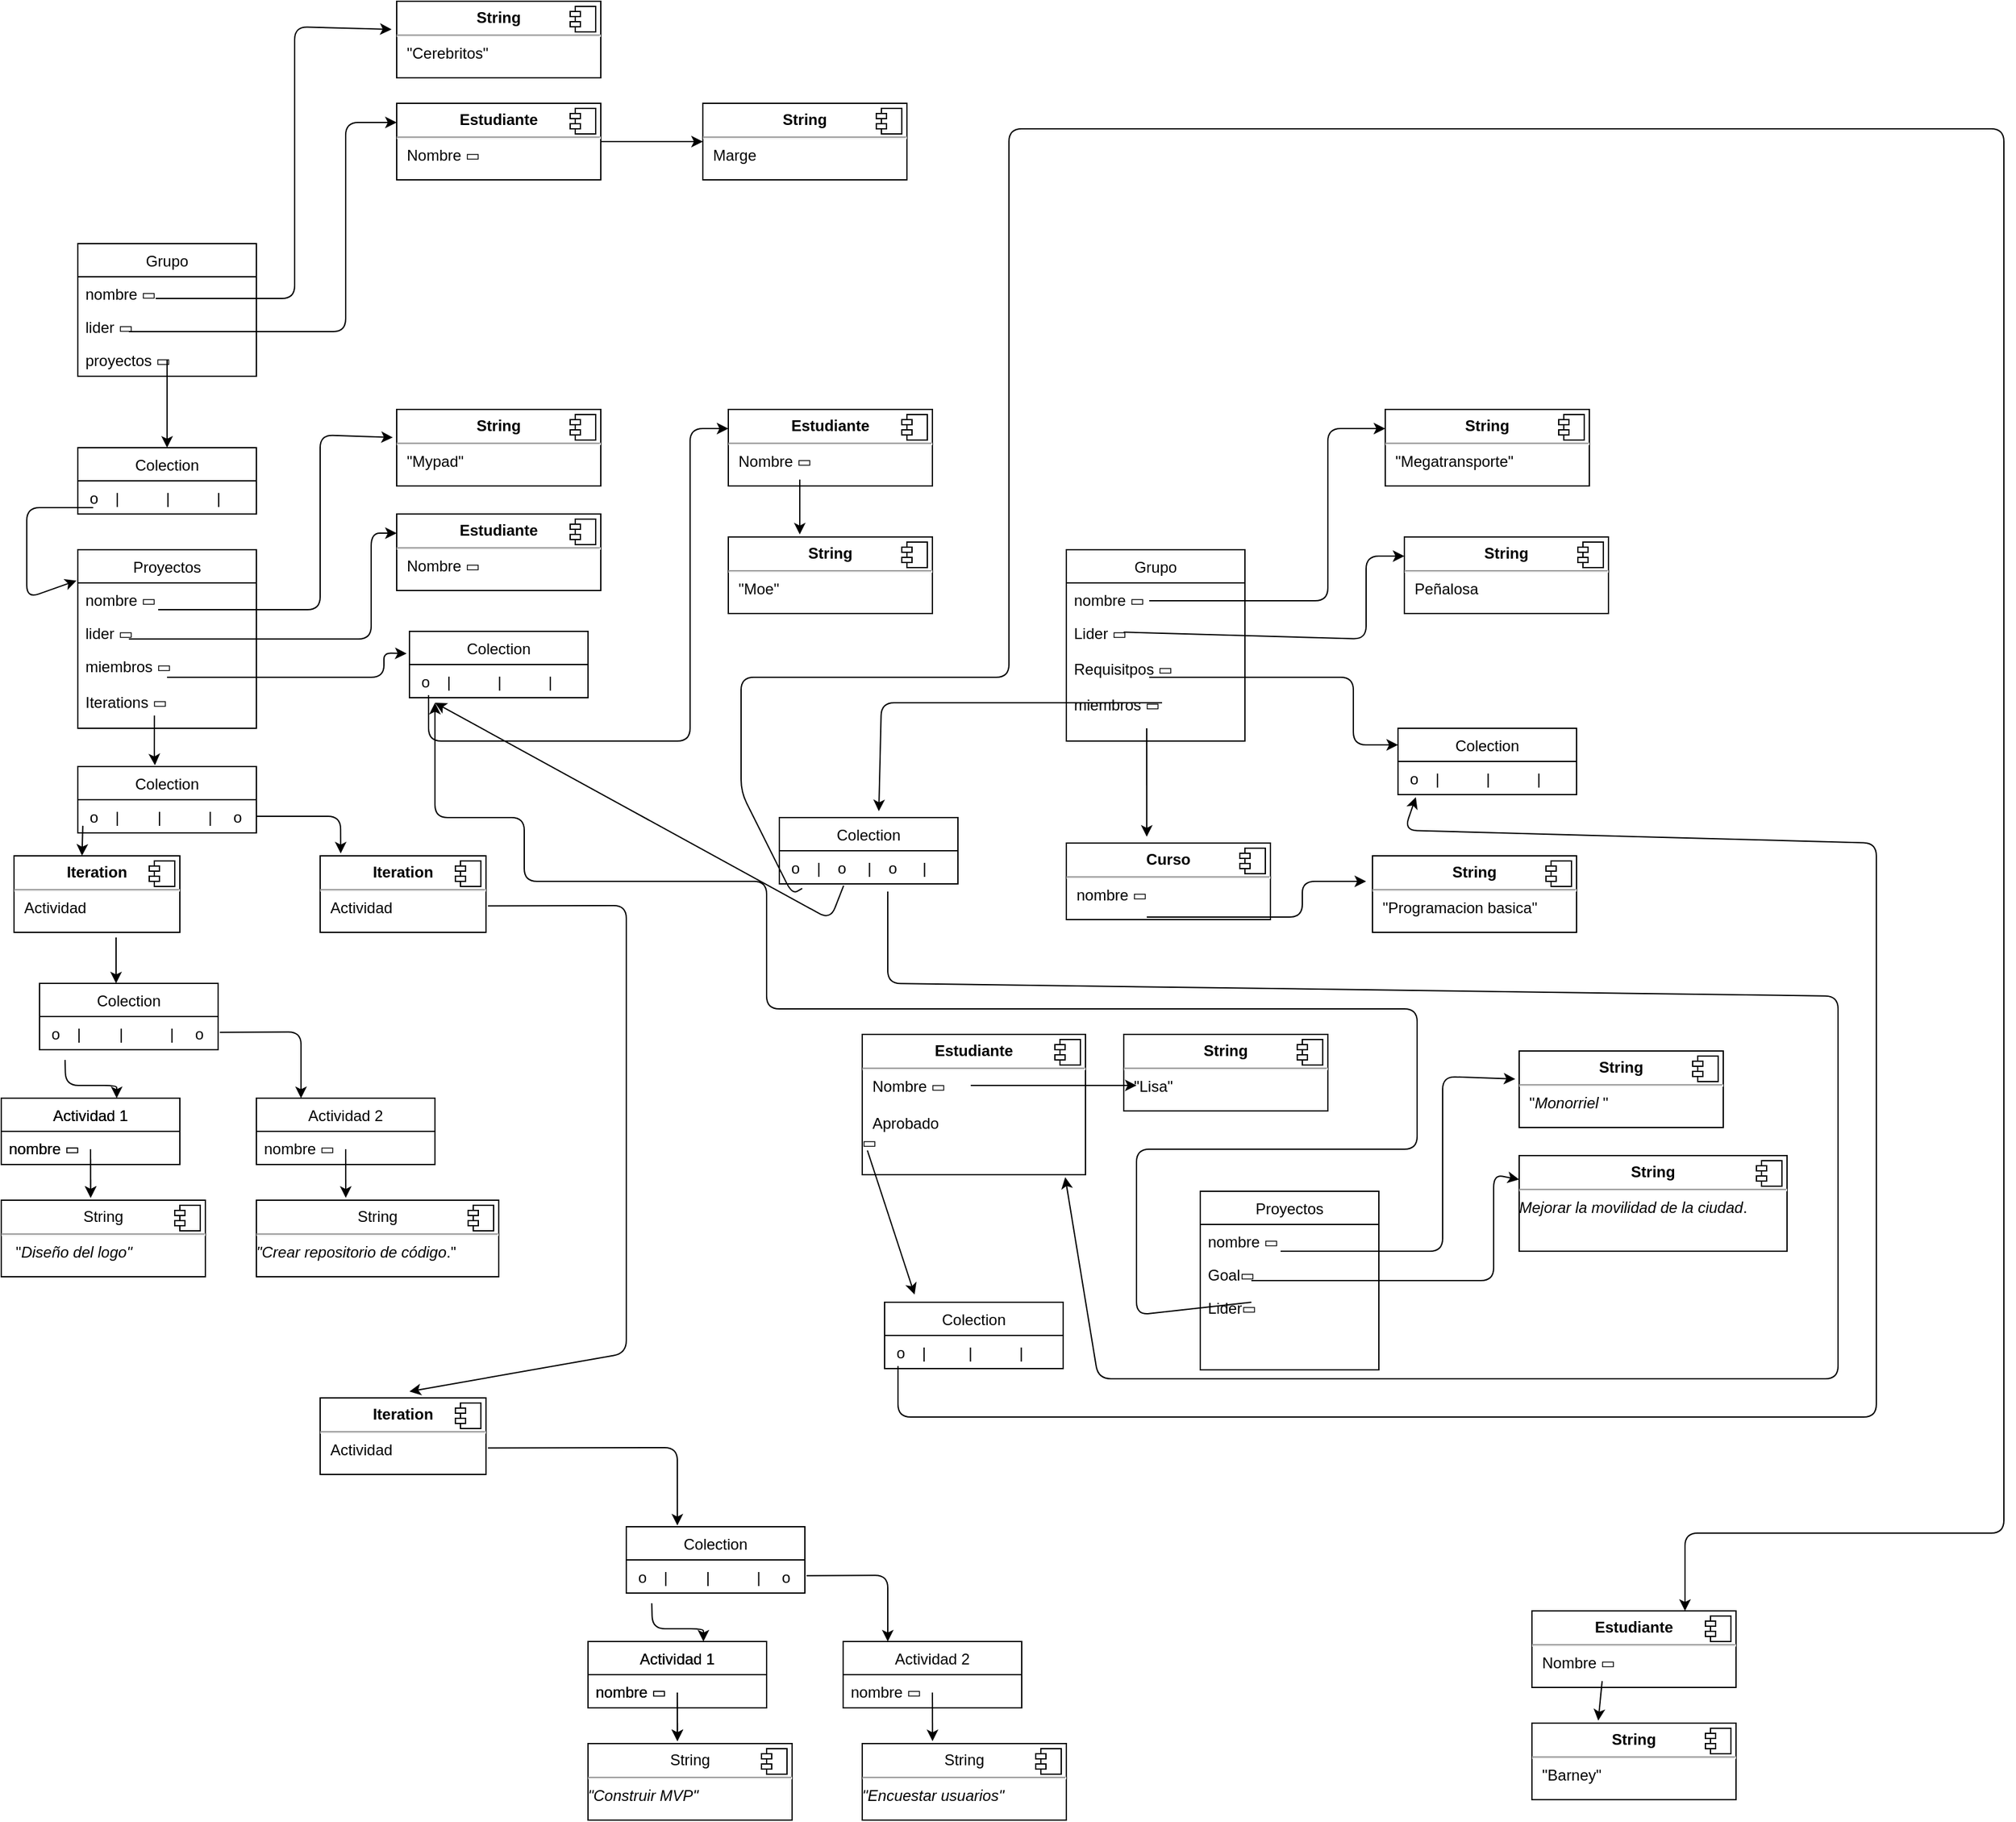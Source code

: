 <mxfile version="14.5.1" type="device"><diagram id="nISE_o7UdmvVqJbp84Lz" name="Page-1"><mxGraphModel dx="2844" dy="3064" grid="1" gridSize="10" guides="1" tooltips="1" connect="1" arrows="1" fold="1" page="1" pageScale="1" pageWidth="850" pageHeight="1100" math="0" shadow="0"><root><mxCell id="0"/><mxCell id="1" parent="0"/><mxCell id="dHQ4m7mciDpd3IoTC4H7-2" value="Grupo" style="swimlane;fontStyle=0;childLayout=stackLayout;horizontal=1;startSize=26;fillColor=none;horizontalStack=0;resizeParent=1;resizeParentMax=0;resizeLast=0;collapsible=1;marginBottom=0;" vertex="1" parent="1"><mxGeometry x="90" y="110" width="140" height="104" as="geometry"/></mxCell><mxCell id="dHQ4m7mciDpd3IoTC4H7-3" value="nombre ▭" style="text;strokeColor=none;fillColor=none;align=left;verticalAlign=top;spacingLeft=4;spacingRight=4;overflow=hidden;rotatable=0;points=[[0,0.5],[1,0.5]];portConstraint=eastwest;" vertex="1" parent="dHQ4m7mciDpd3IoTC4H7-2"><mxGeometry y="26" width="140" height="26" as="geometry"/></mxCell><mxCell id="dHQ4m7mciDpd3IoTC4H7-4" value="lider ▭" style="text;strokeColor=none;fillColor=none;align=left;verticalAlign=top;spacingLeft=4;spacingRight=4;overflow=hidden;rotatable=0;points=[[0,0.5],[1,0.5]];portConstraint=eastwest;" vertex="1" parent="dHQ4m7mciDpd3IoTC4H7-2"><mxGeometry y="52" width="140" height="26" as="geometry"/></mxCell><mxCell id="dHQ4m7mciDpd3IoTC4H7-5" value="proyectos ▭" style="text;strokeColor=none;fillColor=none;align=left;verticalAlign=top;spacingLeft=4;spacingRight=4;overflow=hidden;rotatable=0;points=[[0,0.5],[1,0.5]];portConstraint=eastwest;" vertex="1" parent="dHQ4m7mciDpd3IoTC4H7-2"><mxGeometry y="78" width="140" height="26" as="geometry"/></mxCell><mxCell id="dHQ4m7mciDpd3IoTC4H7-9" value="&lt;p style=&quot;margin: 0px ; margin-top: 6px ; text-align: center&quot;&gt;&lt;b&gt;String&lt;/b&gt;&lt;/p&gt;&lt;hr&gt;&lt;p style=&quot;margin: 0px ; margin-left: 8px&quot;&gt;&quot;Cerebritos&quot;&lt;/p&gt;" style="align=left;overflow=fill;html=1;dropTarget=0;" vertex="1" parent="1"><mxGeometry x="340" y="-80" width="160" height="60" as="geometry"/></mxCell><mxCell id="dHQ4m7mciDpd3IoTC4H7-10" value="" style="shape=component;jettyWidth=8;jettyHeight=4;" vertex="1" parent="dHQ4m7mciDpd3IoTC4H7-9"><mxGeometry x="1" width="20" height="20" relative="1" as="geometry"><mxPoint x="-24" y="4" as="offset"/></mxGeometry></mxCell><mxCell id="dHQ4m7mciDpd3IoTC4H7-12" value="" style="endArrow=classic;html=1;exitX=0.436;exitY=-0.346;exitDx=0;exitDy=0;exitPerimeter=0;entryX=-0.025;entryY=0.367;entryDx=0;entryDy=0;entryPerimeter=0;" edge="1" parent="1" source="dHQ4m7mciDpd3IoTC4H7-4" target="dHQ4m7mciDpd3IoTC4H7-9"><mxGeometry width="50" height="50" relative="1" as="geometry"><mxPoint x="260" y="140" as="sourcePoint"/><mxPoint x="260" y="-140" as="targetPoint"/><Array as="points"><mxPoint x="260" y="153"/><mxPoint x="260" y="-60"/></Array></mxGeometry></mxCell><mxCell id="dHQ4m7mciDpd3IoTC4H7-13" value="&lt;p style=&quot;margin: 0px ; margin-top: 6px ; text-align: center&quot;&gt;&lt;b&gt;Estudiante&lt;/b&gt;&lt;/p&gt;&lt;hr&gt;&lt;p style=&quot;margin: 0px ; margin-left: 8px&quot;&gt;Nombre&amp;nbsp;▭&lt;/p&gt;" style="align=left;overflow=fill;html=1;dropTarget=0;" vertex="1" parent="1"><mxGeometry x="340" width="160" height="60" as="geometry"/></mxCell><mxCell id="dHQ4m7mciDpd3IoTC4H7-14" value="" style="shape=component;jettyWidth=8;jettyHeight=4;" vertex="1" parent="dHQ4m7mciDpd3IoTC4H7-13"><mxGeometry x="1" width="20" height="20" relative="1" as="geometry"><mxPoint x="-24" y="4" as="offset"/></mxGeometry></mxCell><mxCell id="dHQ4m7mciDpd3IoTC4H7-15" value="&lt;p style=&quot;margin: 0px ; margin-top: 6px ; text-align: center&quot;&gt;&lt;b&gt;String&lt;/b&gt;&lt;/p&gt;&lt;hr&gt;&lt;p style=&quot;margin: 0px ; margin-left: 8px&quot;&gt;Marge&lt;/p&gt;" style="align=left;overflow=fill;html=1;dropTarget=0;" vertex="1" parent="1"><mxGeometry x="580" width="160" height="60" as="geometry"/></mxCell><mxCell id="dHQ4m7mciDpd3IoTC4H7-16" value="" style="shape=component;jettyWidth=8;jettyHeight=4;" vertex="1" parent="dHQ4m7mciDpd3IoTC4H7-15"><mxGeometry x="1" width="20" height="20" relative="1" as="geometry"><mxPoint x="-24" y="4" as="offset"/></mxGeometry></mxCell><mxCell id="dHQ4m7mciDpd3IoTC4H7-17" value="" style="endArrow=classic;html=1;entryX=0;entryY=0.5;entryDx=0;entryDy=0;exitX=1;exitY=0.5;exitDx=0;exitDy=0;" edge="1" parent="1" source="dHQ4m7mciDpd3IoTC4H7-13" target="dHQ4m7mciDpd3IoTC4H7-15"><mxGeometry width="50" height="50" relative="1" as="geometry"><mxPoint x="410" y="80" as="sourcePoint"/><mxPoint x="460" y="30" as="targetPoint"/></mxGeometry></mxCell><mxCell id="dHQ4m7mciDpd3IoTC4H7-18" value="Colection" style="swimlane;fontStyle=0;childLayout=stackLayout;horizontal=1;startSize=26;fillColor=none;horizontalStack=0;resizeParent=1;resizeParentMax=0;resizeLast=0;collapsible=1;marginBottom=0;" vertex="1" parent="1"><mxGeometry x="90" y="270" width="140" height="52" as="geometry"/></mxCell><mxCell id="dHQ4m7mciDpd3IoTC4H7-19" value=" o    |           |           |" style="text;strokeColor=none;fillColor=none;align=left;verticalAlign=top;spacingLeft=4;spacingRight=4;overflow=hidden;rotatable=0;points=[[0,0.5],[1,0.5]];portConstraint=eastwest;" vertex="1" parent="dHQ4m7mciDpd3IoTC4H7-18"><mxGeometry y="26" width="140" height="26" as="geometry"/></mxCell><mxCell id="dHQ4m7mciDpd3IoTC4H7-22" value="Proyectos" style="swimlane;fontStyle=0;childLayout=stackLayout;horizontal=1;startSize=26;fillColor=none;horizontalStack=0;resizeParent=1;resizeParentMax=0;resizeLast=0;collapsible=1;marginBottom=0;" vertex="1" parent="1"><mxGeometry x="90" y="350" width="140" height="140" as="geometry"/></mxCell><mxCell id="dHQ4m7mciDpd3IoTC4H7-23" value="nombre ▭" style="text;strokeColor=none;fillColor=none;align=left;verticalAlign=top;spacingLeft=4;spacingRight=4;overflow=hidden;rotatable=0;points=[[0,0.5],[1,0.5]];portConstraint=eastwest;" vertex="1" parent="dHQ4m7mciDpd3IoTC4H7-22"><mxGeometry y="26" width="140" height="26" as="geometry"/></mxCell><mxCell id="dHQ4m7mciDpd3IoTC4H7-24" value="lider ▭" style="text;strokeColor=none;fillColor=none;align=left;verticalAlign=top;spacingLeft=4;spacingRight=4;overflow=hidden;rotatable=0;points=[[0,0.5],[1,0.5]];portConstraint=eastwest;" vertex="1" parent="dHQ4m7mciDpd3IoTC4H7-22"><mxGeometry y="52" width="140" height="26" as="geometry"/></mxCell><mxCell id="dHQ4m7mciDpd3IoTC4H7-25" value="miembros ▭&#10;&#10;Iterations ▭" style="text;strokeColor=none;fillColor=none;align=left;verticalAlign=top;spacingLeft=4;spacingRight=4;overflow=hidden;rotatable=0;points=[[0,0.5],[1,0.5]];portConstraint=eastwest;" vertex="1" parent="dHQ4m7mciDpd3IoTC4H7-22"><mxGeometry y="78" width="140" height="62" as="geometry"/></mxCell><mxCell id="dHQ4m7mciDpd3IoTC4H7-26" value="" style="endArrow=classic;html=1;exitX=0.086;exitY=0.808;exitDx=0;exitDy=0;exitPerimeter=0;entryX=-0.007;entryY=0.173;entryDx=0;entryDy=0;entryPerimeter=0;" edge="1" parent="1" source="dHQ4m7mciDpd3IoTC4H7-19" target="dHQ4m7mciDpd3IoTC4H7-22"><mxGeometry width="50" height="50" relative="1" as="geometry"><mxPoint x="100" y="360" as="sourcePoint"/><mxPoint x="50" y="380" as="targetPoint"/><Array as="points"><mxPoint x="50" y="317"/><mxPoint x="50" y="388"/></Array></mxGeometry></mxCell><mxCell id="dHQ4m7mciDpd3IoTC4H7-27" value="" style="endArrow=classic;html=1;exitX=0.286;exitY=-0.346;exitDx=0;exitDy=0;exitPerimeter=0;entryX=0;entryY=0.25;entryDx=0;entryDy=0;" edge="1" parent="1" source="dHQ4m7mciDpd3IoTC4H7-5" target="dHQ4m7mciDpd3IoTC4H7-13"><mxGeometry width="50" height="50" relative="1" as="geometry"><mxPoint x="140" y="220" as="sourcePoint"/><mxPoint x="190" y="170" as="targetPoint"/><Array as="points"><mxPoint x="300" y="179"/><mxPoint x="300" y="15"/></Array></mxGeometry></mxCell><mxCell id="dHQ4m7mciDpd3IoTC4H7-28" value="" style="endArrow=classic;html=1;exitX=0.5;exitY=0.5;exitDx=0;exitDy=0;exitPerimeter=0;entryX=0.5;entryY=0;entryDx=0;entryDy=0;" edge="1" parent="1" source="dHQ4m7mciDpd3IoTC4H7-5" target="dHQ4m7mciDpd3IoTC4H7-18"><mxGeometry width="50" height="50" relative="1" as="geometry"><mxPoint x="190" y="250" as="sourcePoint"/><mxPoint x="100" y="250" as="targetPoint"/><Array as="points"><mxPoint x="160" y="250"/></Array></mxGeometry></mxCell><mxCell id="dHQ4m7mciDpd3IoTC4H7-31" value="&lt;p style=&quot;margin: 0px ; margin-top: 6px ; text-align: center&quot;&gt;&lt;b&gt;String&lt;/b&gt;&lt;/p&gt;&lt;hr&gt;&lt;p style=&quot;margin: 0px ; margin-left: 8px&quot;&gt;&quot;Mypad&quot;&lt;/p&gt;" style="align=left;overflow=fill;html=1;dropTarget=0;" vertex="1" parent="1"><mxGeometry x="340" y="240" width="160" height="60" as="geometry"/></mxCell><mxCell id="dHQ4m7mciDpd3IoTC4H7-32" value="" style="shape=component;jettyWidth=8;jettyHeight=4;" vertex="1" parent="dHQ4m7mciDpd3IoTC4H7-31"><mxGeometry x="1" width="20" height="20" relative="1" as="geometry"><mxPoint x="-24" y="4" as="offset"/></mxGeometry></mxCell><mxCell id="dHQ4m7mciDpd3IoTC4H7-33" value="" style="endArrow=classic;html=1;exitX=0.45;exitY=-0.192;exitDx=0;exitDy=0;exitPerimeter=0;entryX=-0.019;entryY=0.367;entryDx=0;entryDy=0;entryPerimeter=0;" edge="1" parent="1" source="dHQ4m7mciDpd3IoTC4H7-24" target="dHQ4m7mciDpd3IoTC4H7-31"><mxGeometry width="50" height="50" relative="1" as="geometry"><mxPoint x="230" y="450" as="sourcePoint"/><mxPoint x="280" y="180" as="targetPoint"/><Array as="points"><mxPoint x="280" y="397"/><mxPoint x="280" y="260"/></Array></mxGeometry></mxCell><mxCell id="dHQ4m7mciDpd3IoTC4H7-34" value="&lt;p style=&quot;margin: 0px ; margin-top: 6px ; text-align: center&quot;&gt;&lt;b&gt;Estudiante&lt;/b&gt;&lt;/p&gt;&lt;hr&gt;&lt;p style=&quot;margin: 0px ; margin-left: 8px&quot;&gt;Nombre&amp;nbsp;▭&lt;/p&gt;" style="align=left;overflow=fill;html=1;dropTarget=0;" vertex="1" parent="1"><mxGeometry x="340" y="322" width="160" height="60" as="geometry"/></mxCell><mxCell id="dHQ4m7mciDpd3IoTC4H7-35" value="" style="shape=component;jettyWidth=8;jettyHeight=4;" vertex="1" parent="dHQ4m7mciDpd3IoTC4H7-34"><mxGeometry x="1" width="20" height="20" relative="1" as="geometry"><mxPoint x="-24" y="4" as="offset"/></mxGeometry></mxCell><mxCell id="dHQ4m7mciDpd3IoTC4H7-36" value="" style="endArrow=classic;html=1;exitX=0.286;exitY=0.692;exitDx=0;exitDy=0;exitPerimeter=0;entryX=0;entryY=0.25;entryDx=0;entryDy=0;" edge="1" parent="1" source="dHQ4m7mciDpd3IoTC4H7-24" target="dHQ4m7mciDpd3IoTC4H7-34"><mxGeometry width="50" height="50" relative="1" as="geometry"><mxPoint x="250" y="480" as="sourcePoint"/><mxPoint x="300" y="430" as="targetPoint"/><Array as="points"><mxPoint x="320" y="420"/><mxPoint x="320" y="337"/></Array></mxGeometry></mxCell><mxCell id="dHQ4m7mciDpd3IoTC4H7-37" value="Colection" style="swimlane;fontStyle=0;childLayout=stackLayout;horizontal=1;startSize=26;fillColor=none;horizontalStack=0;resizeParent=1;resizeParentMax=0;resizeLast=0;collapsible=1;marginBottom=0;" vertex="1" parent="1"><mxGeometry x="350" y="414" width="140" height="52" as="geometry"/></mxCell><mxCell id="dHQ4m7mciDpd3IoTC4H7-38" value=" o    |           |           |" style="text;strokeColor=none;fillColor=none;align=left;verticalAlign=top;spacingLeft=4;spacingRight=4;overflow=hidden;rotatable=0;points=[[0,0.5],[1,0.5]];portConstraint=eastwest;" vertex="1" parent="dHQ4m7mciDpd3IoTC4H7-37"><mxGeometry y="26" width="140" height="26" as="geometry"/></mxCell><mxCell id="dHQ4m7mciDpd3IoTC4H7-39" value="" style="endArrow=classic;html=1;exitX=0.5;exitY=0.355;exitDx=0;exitDy=0;exitPerimeter=0;entryX=-0.016;entryY=0.335;entryDx=0;entryDy=0;entryPerimeter=0;" edge="1" parent="1" source="dHQ4m7mciDpd3IoTC4H7-25" target="dHQ4m7mciDpd3IoTC4H7-37"><mxGeometry width="50" height="50" relative="1" as="geometry"><mxPoint x="270" y="520" as="sourcePoint"/><mxPoint x="320" y="470" as="targetPoint"/><Array as="points"><mxPoint x="330" y="450"/><mxPoint x="330" y="431"/></Array></mxGeometry></mxCell><mxCell id="dHQ4m7mciDpd3IoTC4H7-40" value="Colection" style="swimlane;fontStyle=0;childLayout=stackLayout;horizontal=1;startSize=26;fillColor=none;horizontalStack=0;resizeParent=1;resizeParentMax=0;resizeLast=0;collapsible=1;marginBottom=0;" vertex="1" parent="1"><mxGeometry x="90" y="520" width="140" height="52" as="geometry"/></mxCell><mxCell id="dHQ4m7mciDpd3IoTC4H7-41" value=" o    |         |           |     o" style="text;strokeColor=none;fillColor=none;align=left;verticalAlign=top;spacingLeft=4;spacingRight=4;overflow=hidden;rotatable=0;points=[[0,0.5],[1,0.5]];portConstraint=eastwest;" vertex="1" parent="dHQ4m7mciDpd3IoTC4H7-40"><mxGeometry y="26" width="140" height="26" as="geometry"/></mxCell><mxCell id="dHQ4m7mciDpd3IoTC4H7-42" value="" style="endArrow=classic;html=1;exitX=0.429;exitY=0.839;exitDx=0;exitDy=0;exitPerimeter=0;entryX=0.432;entryY=-0.019;entryDx=0;entryDy=0;entryPerimeter=0;" edge="1" parent="1" source="dHQ4m7mciDpd3IoTC4H7-25" target="dHQ4m7mciDpd3IoTC4H7-40"><mxGeometry width="50" height="50" relative="1" as="geometry"><mxPoint x="160" y="540" as="sourcePoint"/><mxPoint x="180" y="510" as="targetPoint"/><Array as="points"><mxPoint x="150" y="510"/></Array></mxGeometry></mxCell><mxCell id="dHQ4m7mciDpd3IoTC4H7-43" value="" style="endArrow=classic;html=1;" edge="1" parent="1"><mxGeometry width="50" height="50" relative="1" as="geometry"><mxPoint x="80" y="750" as="sourcePoint"/><mxPoint x="120.48" y="780" as="targetPoint"/><Array as="points"><mxPoint x="80.48" y="750"/><mxPoint x="80.48" y="770"/><mxPoint x="120.48" y="770"/></Array></mxGeometry></mxCell><mxCell id="dHQ4m7mciDpd3IoTC4H7-45" value="Actividad 1" style="swimlane;fontStyle=0;childLayout=stackLayout;horizontal=1;startSize=26;fillColor=none;horizontalStack=0;resizeParent=1;resizeParentMax=0;resizeLast=0;collapsible=1;marginBottom=0;" vertex="1" parent="1"><mxGeometry x="30" y="780" width="140" height="52" as="geometry"/></mxCell><mxCell id="dHQ4m7mciDpd3IoTC4H7-46" value="nombre ▭" style="text;strokeColor=none;fillColor=none;align=left;verticalAlign=top;spacingLeft=4;spacingRight=4;overflow=hidden;rotatable=0;points=[[0,0.5],[1,0.5]];portConstraint=eastwest;" vertex="1" parent="dHQ4m7mciDpd3IoTC4H7-45"><mxGeometry y="26" width="140" height="26" as="geometry"/></mxCell><mxCell id="dHQ4m7mciDpd3IoTC4H7-51" value="&lt;p style=&quot;margin: 0px ; margin-top: 6px ; text-align: center&quot;&gt;String&lt;/p&gt;&lt;hr&gt;&lt;p style=&quot;margin: 0px ; margin-left: 8px&quot;&gt;&amp;nbsp;&quot;&lt;span style=&quot;font-style: italic&quot;&gt;Diseño del logo&quot;&lt;/span&gt;&lt;br&gt;&lt;/p&gt;" style="align=left;overflow=fill;html=1;dropTarget=0;" vertex="1" parent="1"><mxGeometry x="30" y="860" width="160" height="60" as="geometry"/></mxCell><mxCell id="dHQ4m7mciDpd3IoTC4H7-52" value="" style="shape=component;jettyWidth=8;jettyHeight=4;" vertex="1" parent="dHQ4m7mciDpd3IoTC4H7-51"><mxGeometry x="1" width="20" height="20" relative="1" as="geometry"><mxPoint x="-24" y="4" as="offset"/></mxGeometry></mxCell><mxCell id="dHQ4m7mciDpd3IoTC4H7-53" value="" style="endArrow=classic;html=1;exitX=0.5;exitY=0.538;exitDx=0;exitDy=0;exitPerimeter=0;entryX=0.438;entryY=-0.031;entryDx=0;entryDy=0;entryPerimeter=0;" edge="1" parent="1" source="dHQ4m7mciDpd3IoTC4H7-46" target="dHQ4m7mciDpd3IoTC4H7-51"><mxGeometry width="50" height="50" relative="1" as="geometry"><mxPoint x="130" y="890" as="sourcePoint"/><mxPoint x="150" y="859" as="targetPoint"/></mxGeometry></mxCell><mxCell id="dHQ4m7mciDpd3IoTC4H7-54" value="" style="endArrow=classic;html=1;exitX=0.5;exitY=0.538;exitDx=0;exitDy=0;exitPerimeter=0;entryX=0.438;entryY=-0.031;entryDx=0;entryDy=0;entryPerimeter=0;" edge="1" source="dHQ4m7mciDpd3IoTC4H7-58" parent="1"><mxGeometry width="50" height="50" relative="1" as="geometry"><mxPoint x="130" y="890" as="sourcePoint"/><mxPoint x="100.08" y="858.14" as="targetPoint"/></mxGeometry></mxCell><mxCell id="dHQ4m7mciDpd3IoTC4H7-57" value="Actividad 1" style="swimlane;fontStyle=0;childLayout=stackLayout;horizontal=1;startSize=26;fillColor=none;horizontalStack=0;resizeParent=1;resizeParentMax=0;resizeLast=0;collapsible=1;marginBottom=0;" vertex="1" parent="1"><mxGeometry x="30" y="780" width="140" height="52" as="geometry"/></mxCell><mxCell id="dHQ4m7mciDpd3IoTC4H7-58" value="nombre ▭" style="text;strokeColor=none;fillColor=none;align=left;verticalAlign=top;spacingLeft=4;spacingRight=4;overflow=hidden;rotatable=0;points=[[0,0.5],[1,0.5]];portConstraint=eastwest;" vertex="1" parent="dHQ4m7mciDpd3IoTC4H7-57"><mxGeometry y="26" width="140" height="26" as="geometry"/></mxCell><mxCell id="dHQ4m7mciDpd3IoTC4H7-59" value="" style="endArrow=classic;html=1;exitX=0.5;exitY=0.538;exitDx=0;exitDy=0;exitPerimeter=0;entryX=0.438;entryY=-0.031;entryDx=0;entryDy=0;entryPerimeter=0;" edge="1" source="dHQ4m7mciDpd3IoTC4H7-63" parent="1"><mxGeometry width="50" height="50" relative="1" as="geometry"><mxPoint x="330" y="890" as="sourcePoint"/><mxPoint x="300.08" y="858.14" as="targetPoint"/></mxGeometry></mxCell><mxCell id="dHQ4m7mciDpd3IoTC4H7-62" value="Actividad 2" style="swimlane;fontStyle=0;childLayout=stackLayout;horizontal=1;startSize=26;fillColor=none;horizontalStack=0;resizeParent=1;resizeParentMax=0;resizeLast=0;collapsible=1;marginBottom=0;" vertex="1" parent="1"><mxGeometry x="230" y="780" width="140" height="52" as="geometry"/></mxCell><mxCell id="dHQ4m7mciDpd3IoTC4H7-63" value="nombre ▭" style="text;strokeColor=none;fillColor=none;align=left;verticalAlign=top;spacingLeft=4;spacingRight=4;overflow=hidden;rotatable=0;points=[[0,0.5],[1,0.5]];portConstraint=eastwest;" vertex="1" parent="dHQ4m7mciDpd3IoTC4H7-62"><mxGeometry y="26" width="140" height="26" as="geometry"/></mxCell><mxCell id="dHQ4m7mciDpd3IoTC4H7-64" value="&lt;p style=&quot;margin: 0px ; margin-top: 6px ; text-align: center&quot;&gt;String&lt;/p&gt;&lt;hr&gt;&lt;p style=&quot;margin: 0px ; margin-left: 8px&quot;&gt;&lt;/p&gt;&lt;span style=&quot;font-style: italic&quot;&gt;&quot;Crear repositorio de código&lt;/span&gt;.&quot;" style="align=left;overflow=fill;html=1;dropTarget=0;" vertex="1" parent="1"><mxGeometry x="230" y="860" width="190" height="60" as="geometry"/></mxCell><mxCell id="dHQ4m7mciDpd3IoTC4H7-65" value="" style="shape=component;jettyWidth=8;jettyHeight=4;" vertex="1" parent="dHQ4m7mciDpd3IoTC4H7-64"><mxGeometry x="1" width="20" height="20" relative="1" as="geometry"><mxPoint x="-24" y="4" as="offset"/></mxGeometry></mxCell><mxCell id="dHQ4m7mciDpd3IoTC4H7-66" value="" style="endArrow=classic;html=1;exitX=1.008;exitY=0.64;exitDx=0;exitDy=0;exitPerimeter=0;entryX=0.25;entryY=0;entryDx=0;entryDy=0;" edge="1" parent="1" target="dHQ4m7mciDpd3IoTC4H7-62"><mxGeometry width="50" height="50" relative="1" as="geometry"><mxPoint x="201.28" y="728.4" as="sourcePoint"/><mxPoint x="280" y="720" as="targetPoint"/><Array as="points"><mxPoint x="265" y="728"/></Array></mxGeometry></mxCell><mxCell id="dHQ4m7mciDpd3IoTC4H7-67" value="&lt;p style=&quot;margin: 0px ; margin-top: 6px ; text-align: center&quot;&gt;&lt;b&gt;Iteration&lt;/b&gt;&lt;/p&gt;&lt;hr&gt;&lt;p style=&quot;margin: 0px ; margin-left: 8px&quot;&gt;Actividad&amp;nbsp;&lt;br&gt;&lt;/p&gt;" style="align=left;overflow=fill;html=1;dropTarget=0;" vertex="1" parent="1"><mxGeometry x="40" y="590" width="130" height="60" as="geometry"/></mxCell><mxCell id="dHQ4m7mciDpd3IoTC4H7-68" value="" style="shape=component;jettyWidth=8;jettyHeight=4;" vertex="1" parent="dHQ4m7mciDpd3IoTC4H7-67"><mxGeometry x="1" width="20" height="20" relative="1" as="geometry"><mxPoint x="-24" y="4" as="offset"/></mxGeometry></mxCell><mxCell id="dHQ4m7mciDpd3IoTC4H7-69" value="" style="endArrow=classic;html=1;entryX=0.5;entryY=0;entryDx=0;entryDy=0;" edge="1" parent="1"><mxGeometry width="50" height="50" relative="1" as="geometry"><mxPoint x="120" y="654" as="sourcePoint"/><mxPoint x="120" y="690" as="targetPoint"/></mxGeometry></mxCell><mxCell id="dHQ4m7mciDpd3IoTC4H7-70" value="" style="endArrow=classic;html=1;exitX=0.028;exitY=0.786;exitDx=0;exitDy=0;exitPerimeter=0;entryX=0.41;entryY=-0.002;entryDx=0;entryDy=0;entryPerimeter=0;" edge="1" parent="1" source="dHQ4m7mciDpd3IoTC4H7-41" target="dHQ4m7mciDpd3IoTC4H7-67"><mxGeometry width="50" height="50" relative="1" as="geometry"><mxPoint x="50" y="590" as="sourcePoint"/><mxPoint x="100" y="540" as="targetPoint"/></mxGeometry></mxCell><mxCell id="dHQ4m7mciDpd3IoTC4H7-71" value="&lt;p style=&quot;margin: 0px ; margin-top: 6px ; text-align: center&quot;&gt;&lt;b&gt;Iteration&lt;/b&gt;&lt;/p&gt;&lt;hr&gt;&lt;p style=&quot;margin: 0px ; margin-left: 8px&quot;&gt;Actividad&amp;nbsp;&lt;br&gt;&lt;/p&gt;" style="align=left;overflow=fill;html=1;dropTarget=0;" vertex="1" parent="1"><mxGeometry x="280" y="590" width="130" height="60" as="geometry"/></mxCell><mxCell id="dHQ4m7mciDpd3IoTC4H7-72" value="" style="shape=component;jettyWidth=8;jettyHeight=4;" vertex="1" parent="dHQ4m7mciDpd3IoTC4H7-71"><mxGeometry x="1" width="20" height="20" relative="1" as="geometry"><mxPoint x="-24" y="4" as="offset"/></mxGeometry></mxCell><mxCell id="dHQ4m7mciDpd3IoTC4H7-73" value="" style="endArrow=classic;html=1;exitX=1;exitY=0.5;exitDx=0;exitDy=0;entryX=0.124;entryY=-0.031;entryDx=0;entryDy=0;entryPerimeter=0;" edge="1" parent="1" source="dHQ4m7mciDpd3IoTC4H7-41" target="dHQ4m7mciDpd3IoTC4H7-71"><mxGeometry width="50" height="50" relative="1" as="geometry"><mxPoint x="240" y="600" as="sourcePoint"/><mxPoint x="350" y="559" as="targetPoint"/><Array as="points"><mxPoint x="296" y="559"/></Array></mxGeometry></mxCell><mxCell id="dHQ4m7mciDpd3IoTC4H7-74" value="Colection" style="swimlane;fontStyle=0;childLayout=stackLayout;horizontal=1;startSize=26;fillColor=none;horizontalStack=0;resizeParent=1;resizeParentMax=0;resizeLast=0;collapsible=1;marginBottom=0;" vertex="1" parent="1"><mxGeometry x="60" y="690" width="140" height="52" as="geometry"/></mxCell><mxCell id="dHQ4m7mciDpd3IoTC4H7-75" value=" o    |         |           |     o" style="text;strokeColor=none;fillColor=none;align=left;verticalAlign=top;spacingLeft=4;spacingRight=4;overflow=hidden;rotatable=0;points=[[0,0.5],[1,0.5]];portConstraint=eastwest;" vertex="1" parent="dHQ4m7mciDpd3IoTC4H7-74"><mxGeometry y="26" width="140" height="26" as="geometry"/></mxCell><mxCell id="dHQ4m7mciDpd3IoTC4H7-93" value="" style="endArrow=classic;html=1;exitX=1.012;exitY=0.655;exitDx=0;exitDy=0;exitPerimeter=0;" edge="1" parent="1" source="dHQ4m7mciDpd3IoTC4H7-71"><mxGeometry width="50" height="50" relative="1" as="geometry"><mxPoint x="490" y="670" as="sourcePoint"/><mxPoint x="350" y="1010" as="targetPoint"/><Array as="points"><mxPoint x="520" y="629"/><mxPoint x="520" y="980"/></Array></mxGeometry></mxCell><mxCell id="dHQ4m7mciDpd3IoTC4H7-94" value="&lt;p style=&quot;margin: 0px ; margin-top: 6px ; text-align: center&quot;&gt;&lt;b&gt;Estudiante&lt;/b&gt;&lt;/p&gt;&lt;hr&gt;&lt;p style=&quot;margin: 0px ; margin-left: 8px&quot;&gt;Nombre&amp;nbsp;▭&lt;/p&gt;" style="align=left;overflow=fill;html=1;dropTarget=0;" vertex="1" parent="1"><mxGeometry x="600" y="240" width="160" height="60" as="geometry"/></mxCell><mxCell id="dHQ4m7mciDpd3IoTC4H7-95" value="" style="shape=component;jettyWidth=8;jettyHeight=4;" vertex="1" parent="dHQ4m7mciDpd3IoTC4H7-94"><mxGeometry x="1" width="20" height="20" relative="1" as="geometry"><mxPoint x="-24" y="4" as="offset"/></mxGeometry></mxCell><mxCell id="dHQ4m7mciDpd3IoTC4H7-98" value="&lt;p style=&quot;margin: 0px ; margin-top: 6px ; text-align: center&quot;&gt;&lt;b&gt;String&lt;/b&gt;&lt;/p&gt;&lt;hr&gt;&lt;p style=&quot;margin: 0px ; margin-left: 8px&quot;&gt;&quot;Moe&quot;&lt;/p&gt;" style="align=left;overflow=fill;html=1;dropTarget=0;" vertex="1" parent="1"><mxGeometry x="600" y="340" width="160" height="60" as="geometry"/></mxCell><mxCell id="dHQ4m7mciDpd3IoTC4H7-99" value="" style="shape=component;jettyWidth=8;jettyHeight=4;" vertex="1" parent="dHQ4m7mciDpd3IoTC4H7-98"><mxGeometry x="1" width="20" height="20" relative="1" as="geometry"><mxPoint x="-24" y="4" as="offset"/></mxGeometry></mxCell><mxCell id="dHQ4m7mciDpd3IoTC4H7-100" value="" style="endArrow=classic;html=1;exitX=0.107;exitY=0.923;exitDx=0;exitDy=0;exitPerimeter=0;entryX=0;entryY=0.25;entryDx=0;entryDy=0;" edge="1" parent="1" source="dHQ4m7mciDpd3IoTC4H7-38" target="dHQ4m7mciDpd3IoTC4H7-94"><mxGeometry width="50" height="50" relative="1" as="geometry"><mxPoint x="500" y="570" as="sourcePoint"/><mxPoint x="550" y="520" as="targetPoint"/><Array as="points"><mxPoint x="365" y="500"/><mxPoint x="570" y="500"/><mxPoint x="570" y="255"/></Array></mxGeometry></mxCell><mxCell id="dHQ4m7mciDpd3IoTC4H7-101" value="" style="endArrow=classic;html=1;entryX=0.35;entryY=-0.033;entryDx=0;entryDy=0;entryPerimeter=0;exitX=0.35;exitY=0.917;exitDx=0;exitDy=0;exitPerimeter=0;" edge="1" parent="1" source="dHQ4m7mciDpd3IoTC4H7-94" target="dHQ4m7mciDpd3IoTC4H7-98"><mxGeometry width="50" height="50" relative="1" as="geometry"><mxPoint x="700" y="320" as="sourcePoint"/><mxPoint x="750" y="270" as="targetPoint"/></mxGeometry></mxCell><mxCell id="dHQ4m7mciDpd3IoTC4H7-104" value="Grupo" style="swimlane;fontStyle=0;childLayout=stackLayout;horizontal=1;startSize=26;fillColor=none;horizontalStack=0;resizeParent=1;resizeParentMax=0;resizeLast=0;collapsible=1;marginBottom=0;" vertex="1" parent="1"><mxGeometry x="865" y="350" width="140" height="150" as="geometry"/></mxCell><mxCell id="dHQ4m7mciDpd3IoTC4H7-105" value="nombre ▭" style="text;strokeColor=none;fillColor=none;align=left;verticalAlign=top;spacingLeft=4;spacingRight=4;overflow=hidden;rotatable=0;points=[[0,0.5],[1,0.5]];portConstraint=eastwest;" vertex="1" parent="dHQ4m7mciDpd3IoTC4H7-104"><mxGeometry y="26" width="140" height="26" as="geometry"/></mxCell><mxCell id="dHQ4m7mciDpd3IoTC4H7-107" value="Lider ▭&#10;&#10;Requisitpos ▭&#10;&#10;miembros ▭" style="text;strokeColor=none;fillColor=none;align=left;verticalAlign=top;spacingLeft=4;spacingRight=4;overflow=hidden;rotatable=0;points=[[0,0.5],[1,0.5]];portConstraint=eastwest;" vertex="1" parent="dHQ4m7mciDpd3IoTC4H7-104"><mxGeometry y="52" width="140" height="98" as="geometry"/></mxCell><mxCell id="dHQ4m7mciDpd3IoTC4H7-108" value="&lt;p style=&quot;margin: 0px ; margin-top: 6px ; text-align: center&quot;&gt;&lt;b&gt;String&lt;/b&gt;&lt;/p&gt;&lt;hr&gt;&lt;p style=&quot;margin: 0px ; margin-left: 8px&quot;&gt;&quot;Megatransporte&quot;&lt;/p&gt;" style="align=left;overflow=fill;html=1;dropTarget=0;" vertex="1" parent="1"><mxGeometry x="1115" y="240" width="160" height="60" as="geometry"/></mxCell><mxCell id="dHQ4m7mciDpd3IoTC4H7-109" value="" style="shape=component;jettyWidth=8;jettyHeight=4;" vertex="1" parent="dHQ4m7mciDpd3IoTC4H7-108"><mxGeometry x="1" width="20" height="20" relative="1" as="geometry"><mxPoint x="-24" y="4" as="offset"/></mxGeometry></mxCell><mxCell id="dHQ4m7mciDpd3IoTC4H7-110" value="&lt;p style=&quot;margin: 0px ; margin-top: 6px ; text-align: center&quot;&gt;&lt;b&gt;String&lt;/b&gt;&lt;/p&gt;&lt;hr&gt;&lt;p style=&quot;margin: 0px ; margin-left: 8px&quot;&gt;Peñalosa&lt;/p&gt;" style="align=left;overflow=fill;html=1;dropTarget=0;" vertex="1" parent="1"><mxGeometry x="1130" y="340" width="160" height="60" as="geometry"/></mxCell><mxCell id="dHQ4m7mciDpd3IoTC4H7-111" value="" style="shape=component;jettyWidth=8;jettyHeight=4;" vertex="1" parent="dHQ4m7mciDpd3IoTC4H7-110"><mxGeometry x="1" width="20" height="20" relative="1" as="geometry"><mxPoint x="-24" y="4" as="offset"/></mxGeometry></mxCell><mxCell id="dHQ4m7mciDpd3IoTC4H7-112" value="Colection" style="swimlane;fontStyle=0;childLayout=stackLayout;horizontal=1;startSize=26;fillColor=none;horizontalStack=0;resizeParent=1;resizeParentMax=0;resizeLast=0;collapsible=1;marginBottom=0;" vertex="1" parent="1"><mxGeometry x="1125" y="490" width="140" height="52" as="geometry"/></mxCell><mxCell id="dHQ4m7mciDpd3IoTC4H7-113" value=" o    |           |           |" style="text;strokeColor=none;fillColor=none;align=left;verticalAlign=top;spacingLeft=4;spacingRight=4;overflow=hidden;rotatable=0;points=[[0,0.5],[1,0.5]];portConstraint=eastwest;" vertex="1" parent="dHQ4m7mciDpd3IoTC4H7-112"><mxGeometry y="26" width="140" height="26" as="geometry"/></mxCell><mxCell id="dHQ4m7mciDpd3IoTC4H7-114" value="" style="endArrow=classic;html=1;exitX=0.464;exitY=-0.462;exitDx=0;exitDy=0;exitPerimeter=0;entryX=0;entryY=0.25;entryDx=0;entryDy=0;" edge="1" parent="1" target="dHQ4m7mciDpd3IoTC4H7-108"><mxGeometry width="50" height="50" relative="1" as="geometry"><mxPoint x="929.96" y="389.988" as="sourcePoint"/><mxPoint x="1080" y="350" as="targetPoint"/><Array as="points"><mxPoint x="1070" y="390"/><mxPoint x="1070" y="255"/></Array></mxGeometry></mxCell><mxCell id="dHQ4m7mciDpd3IoTC4H7-115" value="" style="endArrow=classic;html=1;exitX=0.321;exitY=0.129;exitDx=0;exitDy=0;exitPerimeter=0;entryX=0;entryY=0.25;entryDx=0;entryDy=0;" edge="1" parent="1" source="dHQ4m7mciDpd3IoTC4H7-107" target="dHQ4m7mciDpd3IoTC4H7-110"><mxGeometry width="50" height="50" relative="1" as="geometry"><mxPoint x="1090" y="450" as="sourcePoint"/><mxPoint x="1140" y="400" as="targetPoint"/><Array as="points"><mxPoint x="1100" y="420"/><mxPoint x="1100" y="355"/></Array></mxGeometry></mxCell><mxCell id="dHQ4m7mciDpd3IoTC4H7-116" value="" style="endArrow=classic;html=1;exitX=0.464;exitY=0.49;exitDx=0;exitDy=0;exitPerimeter=0;entryX=0;entryY=0.25;entryDx=0;entryDy=0;" edge="1" parent="1" source="dHQ4m7mciDpd3IoTC4H7-107" target="dHQ4m7mciDpd3IoTC4H7-112"><mxGeometry width="50" height="50" relative="1" as="geometry"><mxPoint x="1040" y="560" as="sourcePoint"/><mxPoint x="1090" y="510" as="targetPoint"/><Array as="points"><mxPoint x="1090" y="450"/><mxPoint x="1090" y="503"/></Array></mxGeometry></mxCell><mxCell id="dHQ4m7mciDpd3IoTC4H7-117" value="&lt;p style=&quot;margin: 0px ; margin-top: 6px ; text-align: center&quot;&gt;&lt;b&gt;Curso&lt;/b&gt;&lt;/p&gt;&lt;hr&gt;&lt;p style=&quot;margin: 0px ; margin-left: 8px&quot;&gt;nombre ▭&lt;/p&gt;" style="align=left;overflow=fill;html=1;dropTarget=0;" vertex="1" parent="1"><mxGeometry x="865" y="580" width="160" height="60" as="geometry"/></mxCell><mxCell id="dHQ4m7mciDpd3IoTC4H7-118" value="" style="shape=component;jettyWidth=8;jettyHeight=4;" vertex="1" parent="dHQ4m7mciDpd3IoTC4H7-117"><mxGeometry x="1" width="20" height="20" relative="1" as="geometry"><mxPoint x="-24" y="4" as="offset"/></mxGeometry></mxCell><mxCell id="dHQ4m7mciDpd3IoTC4H7-119" value="" style="endArrow=classic;html=1;entryX=0.394;entryY=-0.083;entryDx=0;entryDy=0;entryPerimeter=0;" edge="1" parent="1" target="dHQ4m7mciDpd3IoTC4H7-117"><mxGeometry width="50" height="50" relative="1" as="geometry"><mxPoint x="928" y="490" as="sourcePoint"/><mxPoint x="1060" y="500" as="targetPoint"/></mxGeometry></mxCell><mxCell id="dHQ4m7mciDpd3IoTC4H7-120" value="&lt;p style=&quot;margin: 0px ; margin-top: 6px ; text-align: center&quot;&gt;&lt;b&gt;String&lt;/b&gt;&lt;/p&gt;&lt;hr&gt;&lt;p style=&quot;margin: 0px ; margin-left: 8px&quot;&gt;&quot;Programacion basica&quot;&lt;/p&gt;" style="align=left;overflow=fill;html=1;dropTarget=0;" vertex="1" parent="1"><mxGeometry x="1105" y="590" width="160" height="60" as="geometry"/></mxCell><mxCell id="dHQ4m7mciDpd3IoTC4H7-121" value="" style="shape=component;jettyWidth=8;jettyHeight=4;" vertex="1" parent="dHQ4m7mciDpd3IoTC4H7-120"><mxGeometry x="1" width="20" height="20" relative="1" as="geometry"><mxPoint x="-24" y="4" as="offset"/></mxGeometry></mxCell><mxCell id="dHQ4m7mciDpd3IoTC4H7-122" value="" style="endArrow=classic;html=1;exitX=0.394;exitY=0.967;exitDx=0;exitDy=0;exitPerimeter=0;" edge="1" parent="1" source="dHQ4m7mciDpd3IoTC4H7-117"><mxGeometry width="50" height="50" relative="1" as="geometry"><mxPoint x="1010" y="720" as="sourcePoint"/><mxPoint x="1100" y="610" as="targetPoint"/><Array as="points"><mxPoint x="1050" y="638"/><mxPoint x="1050" y="610"/></Array></mxGeometry></mxCell><mxCell id="dHQ4m7mciDpd3IoTC4H7-123" value="Proyectos" style="swimlane;fontStyle=0;childLayout=stackLayout;horizontal=1;startSize=26;fillColor=none;horizontalStack=0;resizeParent=1;resizeParentMax=0;resizeLast=0;collapsible=1;marginBottom=0;" vertex="1" parent="1"><mxGeometry x="970" y="853" width="140" height="140" as="geometry"/></mxCell><mxCell id="dHQ4m7mciDpd3IoTC4H7-124" value="nombre ▭" style="text;strokeColor=none;fillColor=none;align=left;verticalAlign=top;spacingLeft=4;spacingRight=4;overflow=hidden;rotatable=0;points=[[0,0.5],[1,0.5]];portConstraint=eastwest;" vertex="1" parent="dHQ4m7mciDpd3IoTC4H7-123"><mxGeometry y="26" width="140" height="26" as="geometry"/></mxCell><mxCell id="dHQ4m7mciDpd3IoTC4H7-125" value="Goal▭" style="text;strokeColor=none;fillColor=none;align=left;verticalAlign=top;spacingLeft=4;spacingRight=4;overflow=hidden;rotatable=0;points=[[0,0.5],[1,0.5]];portConstraint=eastwest;" vertex="1" parent="dHQ4m7mciDpd3IoTC4H7-123"><mxGeometry y="52" width="140" height="26" as="geometry"/></mxCell><mxCell id="dHQ4m7mciDpd3IoTC4H7-126" value="Lider▭&#10;&#10;" style="text;strokeColor=none;fillColor=none;align=left;verticalAlign=top;spacingLeft=4;spacingRight=4;overflow=hidden;rotatable=0;points=[[0,0.5],[1,0.5]];portConstraint=eastwest;" vertex="1" parent="dHQ4m7mciDpd3IoTC4H7-123"><mxGeometry y="78" width="140" height="62" as="geometry"/></mxCell><mxCell id="dHQ4m7mciDpd3IoTC4H7-127" value="&lt;p style=&quot;margin: 0px ; margin-top: 6px ; text-align: center&quot;&gt;&lt;b&gt;String&lt;/b&gt;&lt;/p&gt;&lt;hr&gt;&lt;p style=&quot;margin: 0px ; margin-left: 8px&quot;&gt;&quot;&lt;span style=&quot;font-style: italic&quot;&gt;Monorriel&lt;/span&gt;&amp;nbsp;&quot;&lt;/p&gt;" style="align=left;overflow=fill;html=1;dropTarget=0;" vertex="1" parent="1"><mxGeometry x="1220" y="743" width="160" height="60" as="geometry"/></mxCell><mxCell id="dHQ4m7mciDpd3IoTC4H7-128" value="" style="shape=component;jettyWidth=8;jettyHeight=4;" vertex="1" parent="dHQ4m7mciDpd3IoTC4H7-127"><mxGeometry x="1" width="20" height="20" relative="1" as="geometry"><mxPoint x="-24" y="4" as="offset"/></mxGeometry></mxCell><mxCell id="dHQ4m7mciDpd3IoTC4H7-129" value="" style="endArrow=classic;html=1;exitX=0.45;exitY=-0.192;exitDx=0;exitDy=0;exitPerimeter=0;entryX=-0.019;entryY=0.367;entryDx=0;entryDy=0;entryPerimeter=0;" edge="1" source="dHQ4m7mciDpd3IoTC4H7-125" target="dHQ4m7mciDpd3IoTC4H7-127" parent="1"><mxGeometry width="50" height="50" relative="1" as="geometry"><mxPoint x="1110" y="953" as="sourcePoint"/><mxPoint x="1160" y="683" as="targetPoint"/><Array as="points"><mxPoint x="1160" y="900"/><mxPoint x="1160" y="763"/></Array></mxGeometry></mxCell><mxCell id="dHQ4m7mciDpd3IoTC4H7-130" value="&lt;p style=&quot;margin: 0px ; margin-top: 6px ; text-align: center&quot;&gt;&lt;b&gt;String&lt;/b&gt;&lt;/p&gt;&lt;hr&gt;&lt;span style=&quot;font-style: italic&quot;&gt;Mejorar la movilidad de la ciudad&lt;/span&gt;." style="align=left;overflow=fill;html=1;dropTarget=0;" vertex="1" parent="1"><mxGeometry x="1220" y="825" width="210" height="75" as="geometry"/></mxCell><mxCell id="dHQ4m7mciDpd3IoTC4H7-131" value="" style="shape=component;jettyWidth=8;jettyHeight=4;" vertex="1" parent="dHQ4m7mciDpd3IoTC4H7-130"><mxGeometry x="1" width="20" height="20" relative="1" as="geometry"><mxPoint x="-24" y="4" as="offset"/></mxGeometry></mxCell><mxCell id="dHQ4m7mciDpd3IoTC4H7-132" value="" style="endArrow=classic;html=1;exitX=0.286;exitY=0.692;exitDx=0;exitDy=0;exitPerimeter=0;entryX=0;entryY=0.25;entryDx=0;entryDy=0;" edge="1" source="dHQ4m7mciDpd3IoTC4H7-125" target="dHQ4m7mciDpd3IoTC4H7-130" parent="1"><mxGeometry width="50" height="50" relative="1" as="geometry"><mxPoint x="1130" y="983" as="sourcePoint"/><mxPoint x="1180" y="933" as="targetPoint"/><Array as="points"><mxPoint x="1200" y="923"/><mxPoint x="1200" y="840"/></Array></mxGeometry></mxCell><mxCell id="dHQ4m7mciDpd3IoTC4H7-133" value="Colection" style="swimlane;fontStyle=0;childLayout=stackLayout;horizontal=1;startSize=26;fillColor=none;horizontalStack=0;resizeParent=1;resizeParentMax=0;resizeLast=0;collapsible=1;marginBottom=0;" vertex="1" parent="1"><mxGeometry x="640" y="560" width="140" height="52" as="geometry"/></mxCell><mxCell id="dHQ4m7mciDpd3IoTC4H7-134" value=" o    |    o     |    o      |" style="text;strokeColor=none;fillColor=none;align=left;verticalAlign=top;spacingLeft=4;spacingRight=4;overflow=hidden;rotatable=0;points=[[0,0.5],[1,0.5]];portConstraint=eastwest;" vertex="1" parent="dHQ4m7mciDpd3IoTC4H7-133"><mxGeometry y="26" width="140" height="26" as="geometry"/></mxCell><mxCell id="dHQ4m7mciDpd3IoTC4H7-135" value="" style="endArrow=classic;html=1;" edge="1" parent="1"><mxGeometry width="50" height="50" relative="1" as="geometry"><mxPoint x="540" y="1176" as="sourcePoint"/><mxPoint x="580.48" y="1206" as="targetPoint"/><Array as="points"><mxPoint x="540.48" y="1176"/><mxPoint x="540.48" y="1196"/><mxPoint x="580.48" y="1196"/></Array></mxGeometry></mxCell><mxCell id="dHQ4m7mciDpd3IoTC4H7-136" value="Actividad 1" style="swimlane;fontStyle=0;childLayout=stackLayout;horizontal=1;startSize=26;fillColor=none;horizontalStack=0;resizeParent=1;resizeParentMax=0;resizeLast=0;collapsible=1;marginBottom=0;" vertex="1" parent="1"><mxGeometry x="490" y="1206" width="140" height="52" as="geometry"/></mxCell><mxCell id="dHQ4m7mciDpd3IoTC4H7-137" value="nombre ▭" style="text;strokeColor=none;fillColor=none;align=left;verticalAlign=top;spacingLeft=4;spacingRight=4;overflow=hidden;rotatable=0;points=[[0,0.5],[1,0.5]];portConstraint=eastwest;" vertex="1" parent="dHQ4m7mciDpd3IoTC4H7-136"><mxGeometry y="26" width="140" height="26" as="geometry"/></mxCell><mxCell id="dHQ4m7mciDpd3IoTC4H7-138" value="&lt;p style=&quot;margin: 0px ; margin-top: 6px ; text-align: center&quot;&gt;String&lt;/p&gt;&lt;hr&gt;&lt;p style=&quot;margin: 0px ; margin-left: 8px&quot;&gt;&lt;/p&gt;&lt;span style=&quot;font-style: italic&quot;&gt;&quot;Construir MVP&quot;&lt;/span&gt;" style="align=left;overflow=fill;html=1;dropTarget=0;" vertex="1" parent="1"><mxGeometry x="490" y="1286" width="160" height="60" as="geometry"/></mxCell><mxCell id="dHQ4m7mciDpd3IoTC4H7-139" value="" style="shape=component;jettyWidth=8;jettyHeight=4;" vertex="1" parent="dHQ4m7mciDpd3IoTC4H7-138"><mxGeometry x="1" width="20" height="20" relative="1" as="geometry"><mxPoint x="-24" y="4" as="offset"/></mxGeometry></mxCell><mxCell id="dHQ4m7mciDpd3IoTC4H7-140" value="" style="endArrow=classic;html=1;exitX=0.5;exitY=0.538;exitDx=0;exitDy=0;exitPerimeter=0;entryX=0.438;entryY=-0.031;entryDx=0;entryDy=0;entryPerimeter=0;" edge="1" source="dHQ4m7mciDpd3IoTC4H7-137" target="dHQ4m7mciDpd3IoTC4H7-138" parent="1"><mxGeometry width="50" height="50" relative="1" as="geometry"><mxPoint x="590" y="1316" as="sourcePoint"/><mxPoint x="610" y="1285" as="targetPoint"/></mxGeometry></mxCell><mxCell id="dHQ4m7mciDpd3IoTC4H7-141" value="" style="endArrow=classic;html=1;exitX=0.5;exitY=0.538;exitDx=0;exitDy=0;exitPerimeter=0;entryX=0.438;entryY=-0.031;entryDx=0;entryDy=0;entryPerimeter=0;" edge="1" source="dHQ4m7mciDpd3IoTC4H7-143" parent="1"><mxGeometry width="50" height="50" relative="1" as="geometry"><mxPoint x="590" y="1316" as="sourcePoint"/><mxPoint x="560.08" y="1284.14" as="targetPoint"/></mxGeometry></mxCell><mxCell id="dHQ4m7mciDpd3IoTC4H7-142" value="Actividad 1" style="swimlane;fontStyle=0;childLayout=stackLayout;horizontal=1;startSize=26;fillColor=none;horizontalStack=0;resizeParent=1;resizeParentMax=0;resizeLast=0;collapsible=1;marginBottom=0;" vertex="1" parent="1"><mxGeometry x="490" y="1206" width="140" height="52" as="geometry"/></mxCell><mxCell id="dHQ4m7mciDpd3IoTC4H7-143" value="nombre ▭" style="text;strokeColor=none;fillColor=none;align=left;verticalAlign=top;spacingLeft=4;spacingRight=4;overflow=hidden;rotatable=0;points=[[0,0.5],[1,0.5]];portConstraint=eastwest;" vertex="1" parent="dHQ4m7mciDpd3IoTC4H7-142"><mxGeometry y="26" width="140" height="26" as="geometry"/></mxCell><mxCell id="dHQ4m7mciDpd3IoTC4H7-144" value="" style="endArrow=classic;html=1;exitX=0.5;exitY=0.538;exitDx=0;exitDy=0;exitPerimeter=0;entryX=0.438;entryY=-0.031;entryDx=0;entryDy=0;entryPerimeter=0;" edge="1" source="dHQ4m7mciDpd3IoTC4H7-146" parent="1"><mxGeometry width="50" height="50" relative="1" as="geometry"><mxPoint x="790" y="1316" as="sourcePoint"/><mxPoint x="760.08" y="1284.14" as="targetPoint"/></mxGeometry></mxCell><mxCell id="dHQ4m7mciDpd3IoTC4H7-145" value="Actividad 2" style="swimlane;fontStyle=0;childLayout=stackLayout;horizontal=1;startSize=26;fillColor=none;horizontalStack=0;resizeParent=1;resizeParentMax=0;resizeLast=0;collapsible=1;marginBottom=0;" vertex="1" parent="1"><mxGeometry x="690" y="1206" width="140" height="52" as="geometry"/></mxCell><mxCell id="dHQ4m7mciDpd3IoTC4H7-146" value="nombre ▭" style="text;strokeColor=none;fillColor=none;align=left;verticalAlign=top;spacingLeft=4;spacingRight=4;overflow=hidden;rotatable=0;points=[[0,0.5],[1,0.5]];portConstraint=eastwest;" vertex="1" parent="dHQ4m7mciDpd3IoTC4H7-145"><mxGeometry y="26" width="140" height="26" as="geometry"/></mxCell><mxCell id="dHQ4m7mciDpd3IoTC4H7-148" value="" style="endArrow=classic;html=1;exitX=1.008;exitY=0.64;exitDx=0;exitDy=0;exitPerimeter=0;entryX=0.25;entryY=0;entryDx=0;entryDy=0;" edge="1" target="dHQ4m7mciDpd3IoTC4H7-145" parent="1"><mxGeometry width="50" height="50" relative="1" as="geometry"><mxPoint x="661.28" y="1154.4" as="sourcePoint"/><mxPoint x="740" y="1146" as="targetPoint"/><Array as="points"><mxPoint x="725" y="1154"/></Array></mxGeometry></mxCell><mxCell id="dHQ4m7mciDpd3IoTC4H7-149" value="Colection" style="swimlane;fontStyle=0;childLayout=stackLayout;horizontal=1;startSize=26;fillColor=none;horizontalStack=0;resizeParent=1;resizeParentMax=0;resizeLast=0;collapsible=1;marginBottom=0;" vertex="1" parent="1"><mxGeometry x="520" y="1116" width="140" height="52" as="geometry"/></mxCell><mxCell id="dHQ4m7mciDpd3IoTC4H7-150" value=" o    |         |           |     o" style="text;strokeColor=none;fillColor=none;align=left;verticalAlign=top;spacingLeft=4;spacingRight=4;overflow=hidden;rotatable=0;points=[[0,0.5],[1,0.5]];portConstraint=eastwest;" vertex="1" parent="dHQ4m7mciDpd3IoTC4H7-149"><mxGeometry y="26" width="140" height="26" as="geometry"/></mxCell><mxCell id="dHQ4m7mciDpd3IoTC4H7-151" value="" style="endArrow=classic;html=1;exitX=1.012;exitY=0.655;exitDx=0;exitDy=0;exitPerimeter=0;entryX=0.286;entryY=-0.019;entryDx=0;entryDy=0;entryPerimeter=0;" edge="1" source="dHQ4m7mciDpd3IoTC4H7-152" target="dHQ4m7mciDpd3IoTC4H7-149" parent="1"><mxGeometry width="50" height="50" relative="1" as="geometry"><mxPoint x="490" y="1095" as="sourcePoint"/><mxPoint x="540" y="1045" as="targetPoint"/><Array as="points"><mxPoint x="560" y="1054"/></Array></mxGeometry></mxCell><mxCell id="dHQ4m7mciDpd3IoTC4H7-152" value="&lt;p style=&quot;margin: 0px ; margin-top: 6px ; text-align: center&quot;&gt;&lt;b&gt;Iteration&lt;/b&gt;&lt;/p&gt;&lt;hr&gt;&lt;p style=&quot;margin: 0px ; margin-left: 8px&quot;&gt;Actividad&amp;nbsp;&lt;br&gt;&lt;/p&gt;" style="align=left;overflow=fill;html=1;dropTarget=0;" vertex="1" parent="1"><mxGeometry x="280" y="1015" width="130" height="60" as="geometry"/></mxCell><mxCell id="dHQ4m7mciDpd3IoTC4H7-153" value="" style="shape=component;jettyWidth=8;jettyHeight=4;" vertex="1" parent="dHQ4m7mciDpd3IoTC4H7-152"><mxGeometry x="1" width="20" height="20" relative="1" as="geometry"><mxPoint x="-24" y="4" as="offset"/></mxGeometry></mxCell><mxCell id="dHQ4m7mciDpd3IoTC4H7-154" value="" style="endArrow=classic;html=1;entryX=0.143;entryY=1.154;entryDx=0;entryDy=0;entryPerimeter=0;exitX=0.36;exitY=1.049;exitDx=0;exitDy=0;exitPerimeter=0;" edge="1" parent="1" source="dHQ4m7mciDpd3IoTC4H7-134" target="dHQ4m7mciDpd3IoTC4H7-38"><mxGeometry width="50" height="50" relative="1" as="geometry"><mxPoint x="700" y="650" as="sourcePoint"/><mxPoint x="360" y="480" as="targetPoint"/><Array as="points"><mxPoint x="680" y="640"/></Array></mxGeometry></mxCell><mxCell id="dHQ4m7mciDpd3IoTC4H7-155" value="" style="endArrow=classic;html=1;entryX=0.557;entryY=-0.096;entryDx=0;entryDy=0;exitX=0.536;exitY=0.694;exitDx=0;exitDy=0;exitPerimeter=0;entryPerimeter=0;" edge="1" parent="1" source="dHQ4m7mciDpd3IoTC4H7-107" target="dHQ4m7mciDpd3IoTC4H7-133"><mxGeometry width="50" height="50" relative="1" as="geometry"><mxPoint x="780" y="550" as="sourcePoint"/><mxPoint x="610" y="610" as="targetPoint"/><Array as="points"><mxPoint x="720" y="470"/></Array></mxGeometry></mxCell><mxCell id="dHQ4m7mciDpd3IoTC4H7-156" value="&lt;p style=&quot;margin: 0px ; margin-top: 6px ; text-align: center&quot;&gt;&lt;b&gt;Estudiante&lt;/b&gt;&lt;/p&gt;&lt;hr&gt;&lt;p style=&quot;margin: 0px ; margin-left: 8px&quot;&gt;Nombre&amp;nbsp;▭&lt;/p&gt;&lt;p style=&quot;margin: 0px ; margin-left: 8px&quot;&gt;&lt;br&gt;&lt;/p&gt;&lt;p style=&quot;margin: 0px ; margin-left: 8px&quot;&gt;Aprobado&lt;/p&gt;▭" style="align=left;overflow=fill;html=1;dropTarget=0;" vertex="1" parent="1"><mxGeometry x="705" y="730" width="175" height="110" as="geometry"/></mxCell><mxCell id="dHQ4m7mciDpd3IoTC4H7-157" value="" style="shape=component;jettyWidth=8;jettyHeight=4;" vertex="1" parent="dHQ4m7mciDpd3IoTC4H7-156"><mxGeometry x="1" width="20" height="20" relative="1" as="geometry"><mxPoint x="-24" y="4" as="offset"/></mxGeometry></mxCell><mxCell id="dHQ4m7mciDpd3IoTC4H7-158" value="&lt;p style=&quot;margin: 0px ; margin-top: 6px ; text-align: center&quot;&gt;&lt;b&gt;String&lt;/b&gt;&lt;/p&gt;&lt;hr&gt;&lt;p style=&quot;margin: 0px ; margin-left: 8px&quot;&gt;&quot;Lisa&quot;&lt;/p&gt;" style="align=left;overflow=fill;html=1;dropTarget=0;" vertex="1" parent="1"><mxGeometry x="910" y="730" width="160" height="60" as="geometry"/></mxCell><mxCell id="dHQ4m7mciDpd3IoTC4H7-159" value="" style="shape=component;jettyWidth=8;jettyHeight=4;" vertex="1" parent="dHQ4m7mciDpd3IoTC4H7-158"><mxGeometry x="1" width="20" height="20" relative="1" as="geometry"><mxPoint x="-24" y="4" as="offset"/></mxGeometry></mxCell><mxCell id="dHQ4m7mciDpd3IoTC4H7-160" value="Colection" style="swimlane;fontStyle=0;childLayout=stackLayout;horizontal=1;startSize=26;fillColor=none;horizontalStack=0;resizeParent=1;resizeParentMax=0;resizeLast=0;collapsible=1;marginBottom=0;" vertex="1" parent="1"><mxGeometry x="722.5" y="940" width="140" height="52" as="geometry"/></mxCell><mxCell id="dHQ4m7mciDpd3IoTC4H7-161" value=" o    |          |           |" style="text;strokeColor=none;fillColor=none;align=left;verticalAlign=top;spacingLeft=4;spacingRight=4;overflow=hidden;rotatable=0;points=[[0,0.5],[1,0.5]];portConstraint=eastwest;" vertex="1" parent="dHQ4m7mciDpd3IoTC4H7-160"><mxGeometry y="26" width="140" height="26" as="geometry"/></mxCell><mxCell id="dHQ4m7mciDpd3IoTC4H7-162" value="" style="endArrow=classic;html=1;exitX=0.486;exitY=0.364;exitDx=0;exitDy=0;exitPerimeter=0;" edge="1" parent="1" source="dHQ4m7mciDpd3IoTC4H7-156"><mxGeometry width="50" height="50" relative="1" as="geometry"><mxPoint x="870" y="820" as="sourcePoint"/><mxPoint x="920" y="770" as="targetPoint"/></mxGeometry></mxCell><mxCell id="dHQ4m7mciDpd3IoTC4H7-163" value="" style="endArrow=classic;html=1;exitX=0.023;exitY=0.827;exitDx=0;exitDy=0;exitPerimeter=0;entryX=0.168;entryY=-0.115;entryDx=0;entryDy=0;entryPerimeter=0;" edge="1" parent="1" source="dHQ4m7mciDpd3IoTC4H7-156" target="dHQ4m7mciDpd3IoTC4H7-160"><mxGeometry width="50" height="50" relative="1" as="geometry"><mxPoint x="740" y="920" as="sourcePoint"/><mxPoint x="790" y="870" as="targetPoint"/></mxGeometry></mxCell><mxCell id="dHQ4m7mciDpd3IoTC4H7-164" value="" style="endArrow=classic;html=1;exitX=0.075;exitY=0.923;exitDx=0;exitDy=0;exitPerimeter=0;entryX=0.1;entryY=1.077;entryDx=0;entryDy=0;entryPerimeter=0;" edge="1" parent="1" source="dHQ4m7mciDpd3IoTC4H7-161" target="dHQ4m7mciDpd3IoTC4H7-113"><mxGeometry width="50" height="50" relative="1" as="geometry"><mxPoint x="810" y="1100" as="sourcePoint"/><mxPoint x="860" y="1050" as="targetPoint"/><Array as="points"><mxPoint x="733" y="1030"/><mxPoint x="1500" y="1030"/><mxPoint x="1500" y="580"/><mxPoint x="1130" y="570"/></Array></mxGeometry></mxCell><mxCell id="dHQ4m7mciDpd3IoTC4H7-165" value="&lt;p style=&quot;margin: 0px ; margin-top: 6px ; text-align: center&quot;&gt;String&lt;/p&gt;&lt;hr&gt;&lt;p style=&quot;margin: 0px ; margin-left: 8px&quot;&gt;&lt;/p&gt;&lt;span style=&quot;font-style: italic&quot;&gt;&quot;Encuestar usuarios&quot;&lt;/span&gt;" style="align=left;overflow=fill;html=1;dropTarget=0;" vertex="1" parent="1"><mxGeometry x="705" y="1286" width="160" height="60" as="geometry"/></mxCell><mxCell id="dHQ4m7mciDpd3IoTC4H7-166" value="" style="shape=component;jettyWidth=8;jettyHeight=4;" vertex="1" parent="dHQ4m7mciDpd3IoTC4H7-165"><mxGeometry x="1" width="20" height="20" relative="1" as="geometry"><mxPoint x="-24" y="4" as="offset"/></mxGeometry></mxCell><mxCell id="dHQ4m7mciDpd3IoTC4H7-179" value="&lt;p style=&quot;margin: 0px ; margin-top: 6px ; text-align: center&quot;&gt;&lt;b&gt;String&lt;/b&gt;&lt;/p&gt;&lt;hr&gt;&lt;p style=&quot;margin: 0px ; margin-left: 8px&quot;&gt;&quot;Barney&quot;&lt;/p&gt;" style="align=left;overflow=fill;html=1;dropTarget=0;" vertex="1" parent="1"><mxGeometry x="1230" y="1270" width="160" height="60" as="geometry"/></mxCell><mxCell id="dHQ4m7mciDpd3IoTC4H7-180" value="" style="shape=component;jettyWidth=8;jettyHeight=4;" vertex="1" parent="dHQ4m7mciDpd3IoTC4H7-179"><mxGeometry x="1" width="20" height="20" relative="1" as="geometry"><mxPoint x="-24" y="4" as="offset"/></mxGeometry></mxCell><mxCell id="dHQ4m7mciDpd3IoTC4H7-181" value="&lt;p style=&quot;margin: 0px ; margin-top: 6px ; text-align: center&quot;&gt;&lt;b&gt;Estudiante&lt;/b&gt;&lt;/p&gt;&lt;hr&gt;&lt;p style=&quot;margin: 0px ; margin-left: 8px&quot;&gt;Nombre&amp;nbsp;▭&lt;/p&gt;" style="align=left;overflow=fill;html=1;dropTarget=0;" vertex="1" parent="1"><mxGeometry x="1230" y="1182" width="160" height="60" as="geometry"/></mxCell><mxCell id="dHQ4m7mciDpd3IoTC4H7-182" value="" style="shape=component;jettyWidth=8;jettyHeight=4;" vertex="1" parent="dHQ4m7mciDpd3IoTC4H7-181"><mxGeometry x="1" width="20" height="20" relative="1" as="geometry"><mxPoint x="-24" y="4" as="offset"/></mxGeometry></mxCell><mxCell id="dHQ4m7mciDpd3IoTC4H7-183" value="" style="endArrow=classic;html=1;entryX=0.75;entryY=0;entryDx=0;entryDy=0;exitX=0.128;exitY=1.137;exitDx=0;exitDy=0;exitPerimeter=0;" edge="1" parent="1" source="dHQ4m7mciDpd3IoTC4H7-134" target="dHQ4m7mciDpd3IoTC4H7-181"><mxGeometry width="50" height="50" relative="1" as="geometry"><mxPoint x="610" y="560" as="sourcePoint"/><mxPoint x="1226.96" y="1123.02" as="targetPoint"/><Array as="points"><mxPoint x="650" y="620"/><mxPoint x="610" y="540"/><mxPoint x="610" y="450"/><mxPoint x="820" y="450"/><mxPoint x="820" y="20"/><mxPoint x="1600" y="20"/><mxPoint x="1600" y="1121"/><mxPoint x="1350" y="1121"/></Array></mxGeometry></mxCell><mxCell id="dHQ4m7mciDpd3IoTC4H7-184" value="" style="endArrow=classic;html=1;entryX=0.325;entryY=-0.033;entryDx=0;entryDy=0;entryPerimeter=0;exitX=0.344;exitY=0.917;exitDx=0;exitDy=0;exitPerimeter=0;" edge="1" parent="1" source="dHQ4m7mciDpd3IoTC4H7-181" target="dHQ4m7mciDpd3IoTC4H7-179"><mxGeometry width="50" height="50" relative="1" as="geometry"><mxPoint x="1020.04" y="1280.992" as="sourcePoint"/><mxPoint x="1230" y="1198" as="targetPoint"/><Array as="points"/></mxGeometry></mxCell><mxCell id="dHQ4m7mciDpd3IoTC4H7-185" value="" style="endArrow=classic;html=1;exitX=0.286;exitY=0.145;exitDx=0;exitDy=0;exitPerimeter=0;" edge="1" parent="1" source="dHQ4m7mciDpd3IoTC4H7-126"><mxGeometry width="50" height="50" relative="1" as="geometry"><mxPoint x="790" y="1120" as="sourcePoint"/><mxPoint x="370" y="470" as="targetPoint"/><Array as="points"><mxPoint x="920" y="950"/><mxPoint x="920" y="820"/><mxPoint x="1140" y="820"/><mxPoint x="1140" y="710"/><mxPoint x="630" y="710"/><mxPoint x="630" y="610"/><mxPoint x="440" y="610"/><mxPoint x="440" y="560"/><mxPoint x="370" y="560"/></Array></mxGeometry></mxCell><mxCell id="dHQ4m7mciDpd3IoTC4H7-186" value="" style="endArrow=classic;html=1;exitX=0.607;exitY=1.231;exitDx=0;exitDy=0;exitPerimeter=0;entryX=0.909;entryY=1.018;entryDx=0;entryDy=0;entryPerimeter=0;" edge="1" parent="1" source="dHQ4m7mciDpd3IoTC4H7-134" target="dHQ4m7mciDpd3IoTC4H7-156"><mxGeometry width="50" height="50" relative="1" as="geometry"><mxPoint x="850" y="720" as="sourcePoint"/><mxPoint x="890" y="970" as="targetPoint"/><Array as="points"><mxPoint x="725" y="690"/><mxPoint x="1470" y="700"/><mxPoint x="1470" y="1000"/><mxPoint x="890" y="1000"/></Array></mxGeometry></mxCell></root></mxGraphModel></diagram></mxfile>